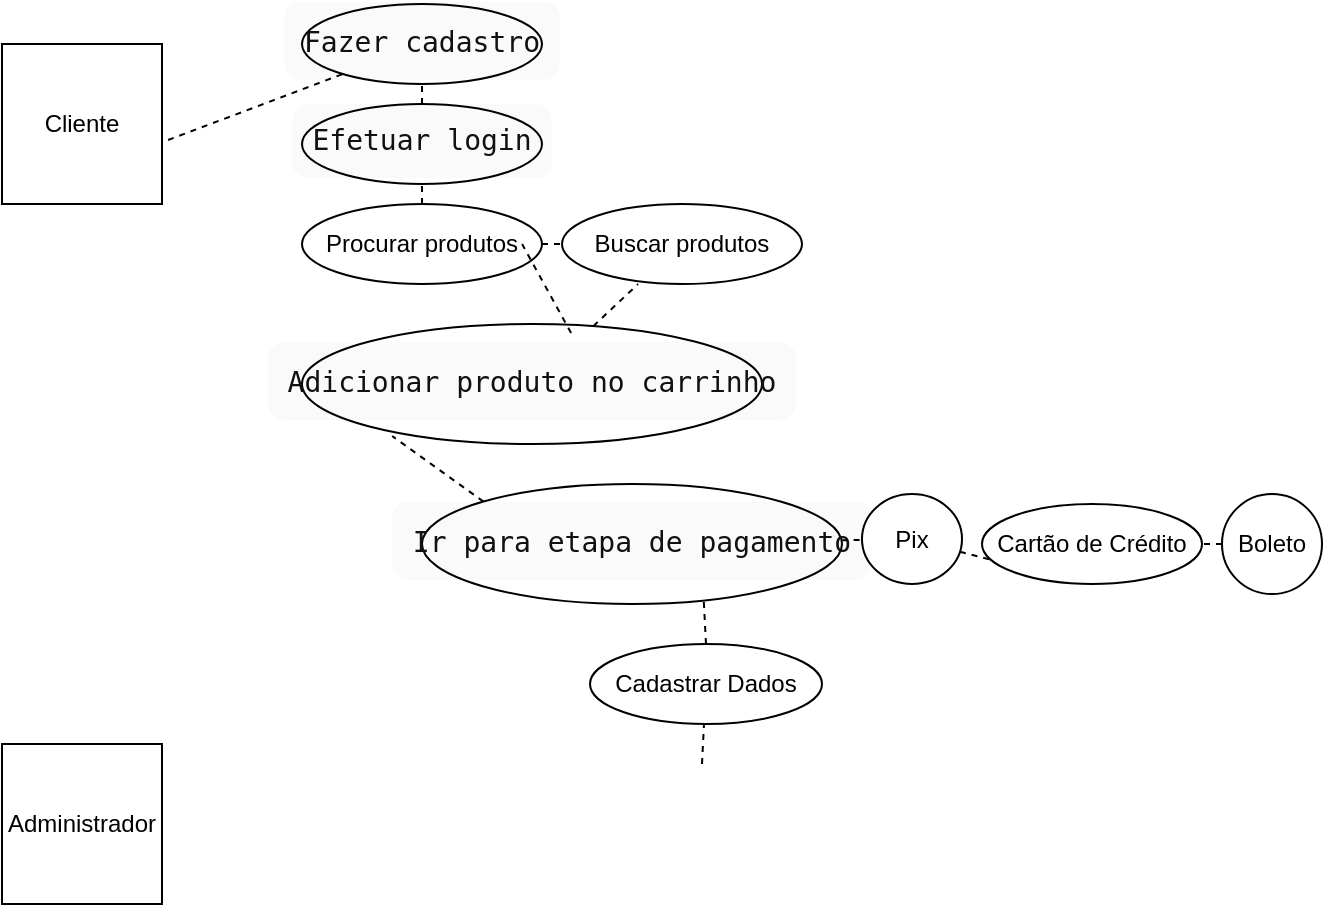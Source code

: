 <mxfile version="21.3.2" type="github">
  <diagram id="C5RBs43oDa-KdzZeNtuy" name="Page-1">
    <mxGraphModel dx="880" dy="484" grid="1" gridSize="10" guides="1" tooltips="1" connect="1" arrows="1" fold="1" page="1" pageScale="1" pageWidth="827" pageHeight="1169" math="0" shadow="0">
      <root>
        <mxCell id="WIyWlLk6GJQsqaUBKTNV-0" />
        <mxCell id="WIyWlLk6GJQsqaUBKTNV-1" parent="WIyWlLk6GJQsqaUBKTNV-0" />
        <mxCell id="Yz_YMTADk8fAuH2BRuFK-0" value="&lt;font style=&quot;vertical-align: inherit;&quot;&gt;&lt;font style=&quot;vertical-align: inherit;&quot;&gt;Administrador&lt;/font&gt;&lt;/font&gt;" style="whiteSpace=wrap;html=1;aspect=fixed;" vertex="1" parent="WIyWlLk6GJQsqaUBKTNV-1">
          <mxGeometry x="120" y="410" width="80" height="80" as="geometry" />
        </mxCell>
        <mxCell id="Yz_YMTADk8fAuH2BRuFK-1" value="&lt;font style=&quot;vertical-align: inherit;&quot;&gt;&lt;font style=&quot;vertical-align: inherit;&quot;&gt;Cliente&lt;/font&gt;&lt;/font&gt;" style="whiteSpace=wrap;html=1;aspect=fixed;" vertex="1" parent="WIyWlLk6GJQsqaUBKTNV-1">
          <mxGeometry x="120" y="60" width="80" height="80" as="geometry" />
        </mxCell>
        <mxCell id="Yz_YMTADk8fAuH2BRuFK-3" value="" style="endArrow=none;dashed=1;html=1;rounded=0;exitX=1.038;exitY=0.6;exitDx=0;exitDy=0;exitPerimeter=0;" edge="1" parent="WIyWlLk6GJQsqaUBKTNV-1" source="Yz_YMTADk8fAuH2BRuFK-1" target="Yz_YMTADk8fAuH2BRuFK-4">
          <mxGeometry width="50" height="50" relative="1" as="geometry">
            <mxPoint x="390" y="280" as="sourcePoint" />
            <mxPoint x="320" y="120" as="targetPoint" />
          </mxGeometry>
        </mxCell>
        <mxCell id="Yz_YMTADk8fAuH2BRuFK-4" value="&lt;pre style=&quot;margin-top: 0px; margin-bottom: 4px; background: rgba(0, 0, 0, 0.02); border-radius: 8px; padding: 10px; box-sizing: border-box; border: 1px solid var(--cib-color-neutral-stroke); color: rgb(17, 17, 17); font-size: 16px; text-align: start;&quot;&gt;&lt;code style=&quot;font-size: 14px;&quot; class=&quot;language-uml&quot;&gt;Fazer cadastro&lt;/code&gt;&lt;/pre&gt;" style="ellipse;whiteSpace=wrap;html=1;" vertex="1" parent="WIyWlLk6GJQsqaUBKTNV-1">
          <mxGeometry x="270" y="40" width="120" height="40" as="geometry" />
        </mxCell>
        <mxCell id="Yz_YMTADk8fAuH2BRuFK-5" value="&lt;pre style=&quot;margin-top: 0px; margin-bottom: 4px; background: rgba(0, 0, 0, 0.02); border-radius: 8px; padding: 10px; box-sizing: border-box; border: 1px solid var(--cib-color-neutral-stroke); color: rgb(17, 17, 17); text-align: start;&quot;&gt;&lt;span style=&quot;font-size: 14px;&quot;&gt;&lt;font style=&quot;vertical-align: inherit;&quot;&gt;&lt;font style=&quot;vertical-align: inherit;&quot;&gt;Efetuar login&lt;/font&gt;&lt;/font&gt;&lt;/span&gt;&lt;/pre&gt;" style="ellipse;whiteSpace=wrap;html=1;" vertex="1" parent="WIyWlLk6GJQsqaUBKTNV-1">
          <mxGeometry x="270" y="90" width="120" height="40" as="geometry" />
        </mxCell>
        <mxCell id="Yz_YMTADk8fAuH2BRuFK-6" value="" style="endArrow=none;dashed=1;html=1;rounded=0;exitX=0.5;exitY=0;exitDx=0;exitDy=0;" edge="1" parent="WIyWlLk6GJQsqaUBKTNV-1" source="Yz_YMTADk8fAuH2BRuFK-5" target="Yz_YMTADk8fAuH2BRuFK-4">
          <mxGeometry width="50" height="50" relative="1" as="geometry">
            <mxPoint x="370" y="130" as="sourcePoint" />
            <mxPoint x="440" y="230" as="targetPoint" />
            <Array as="points" />
          </mxGeometry>
        </mxCell>
        <mxCell id="Yz_YMTADk8fAuH2BRuFK-7" value="" style="endArrow=none;dashed=1;html=1;rounded=0;entryX=0.5;entryY=1;entryDx=0;entryDy=0;" edge="1" parent="WIyWlLk6GJQsqaUBKTNV-1" target="Yz_YMTADk8fAuH2BRuFK-5">
          <mxGeometry width="50" height="50" relative="1" as="geometry">
            <mxPoint x="330" y="140" as="sourcePoint" />
            <mxPoint x="440" y="230" as="targetPoint" />
          </mxGeometry>
        </mxCell>
        <mxCell id="Yz_YMTADk8fAuH2BRuFK-8" value="&lt;font style=&quot;vertical-align: inherit;&quot;&gt;&lt;font style=&quot;vertical-align: inherit;&quot;&gt;Procurar produtos&lt;/font&gt;&lt;/font&gt;" style="ellipse;whiteSpace=wrap;html=1;" vertex="1" parent="WIyWlLk6GJQsqaUBKTNV-1">
          <mxGeometry x="270" y="140" width="120" height="40" as="geometry" />
        </mxCell>
        <mxCell id="Yz_YMTADk8fAuH2BRuFK-9" value="&lt;font style=&quot;vertical-align: inherit;&quot;&gt;&lt;font style=&quot;vertical-align: inherit;&quot;&gt;Buscar produtos&lt;/font&gt;&lt;/font&gt;" style="ellipse;whiteSpace=wrap;html=1;" vertex="1" parent="WIyWlLk6GJQsqaUBKTNV-1">
          <mxGeometry x="400" y="140" width="120" height="40" as="geometry" />
        </mxCell>
        <mxCell id="Yz_YMTADk8fAuH2BRuFK-10" value="" style="endArrow=none;dashed=1;html=1;rounded=0;" edge="1" parent="WIyWlLk6GJQsqaUBKTNV-1" source="Yz_YMTADk8fAuH2BRuFK-8" target="Yz_YMTADk8fAuH2BRuFK-9">
          <mxGeometry width="50" height="50" relative="1" as="geometry">
            <mxPoint x="390" y="280" as="sourcePoint" />
            <mxPoint x="440" y="230" as="targetPoint" />
          </mxGeometry>
        </mxCell>
        <mxCell id="Yz_YMTADk8fAuH2BRuFK-11" value="&lt;pre style=&quot;margin-top: 0px; margin-bottom: 4px; background: rgba(0, 0, 0, 0.02); border-radius: 8px; padding: 10px; box-sizing: border-box; border: 1px solid var(--cib-color-neutral-stroke); color: rgb(17, 17, 17); font-size: 16px; text-align: start;&quot;&gt;&lt;code style=&quot;font-size: 14px;&quot; class=&quot;language-uml&quot;&gt;Adicionar produto no carrinho&lt;/code&gt;&lt;/pre&gt;" style="ellipse;whiteSpace=wrap;html=1;" vertex="1" parent="WIyWlLk6GJQsqaUBKTNV-1">
          <mxGeometry x="270" y="200" width="230" height="60" as="geometry" />
        </mxCell>
        <mxCell id="Yz_YMTADk8fAuH2BRuFK-13" value="" style="endArrow=none;dashed=1;html=1;rounded=0;entryX=0.917;entryY=0.5;entryDx=0;entryDy=0;entryPerimeter=0;exitX=0.585;exitY=0.075;exitDx=0;exitDy=0;exitPerimeter=0;" edge="1" parent="WIyWlLk6GJQsqaUBKTNV-1" source="Yz_YMTADk8fAuH2BRuFK-11" target="Yz_YMTADk8fAuH2BRuFK-8">
          <mxGeometry width="50" height="50" relative="1" as="geometry">
            <mxPoint x="390" y="280" as="sourcePoint" />
            <mxPoint x="440" y="230" as="targetPoint" />
          </mxGeometry>
        </mxCell>
        <mxCell id="Yz_YMTADk8fAuH2BRuFK-14" value="" style="endArrow=none;dashed=1;html=1;rounded=0;entryX=0.317;entryY=1;entryDx=0;entryDy=0;entryPerimeter=0;" edge="1" parent="WIyWlLk6GJQsqaUBKTNV-1" source="Yz_YMTADk8fAuH2BRuFK-11" target="Yz_YMTADk8fAuH2BRuFK-9">
          <mxGeometry width="50" height="50" relative="1" as="geometry">
            <mxPoint x="390" y="290" as="sourcePoint" />
            <mxPoint x="440" y="240" as="targetPoint" />
          </mxGeometry>
        </mxCell>
        <mxCell id="Yz_YMTADk8fAuH2BRuFK-15" value="" style="endArrow=none;dashed=1;html=1;rounded=0;entryX=0.196;entryY=0.933;entryDx=0;entryDy=0;entryPerimeter=0;exitX=0;exitY=0;exitDx=0;exitDy=0;" edge="1" parent="WIyWlLk6GJQsqaUBKTNV-1" source="Yz_YMTADk8fAuH2BRuFK-16" target="Yz_YMTADk8fAuH2BRuFK-11">
          <mxGeometry width="50" height="50" relative="1" as="geometry">
            <mxPoint x="360" y="290" as="sourcePoint" />
            <mxPoint x="440" y="240" as="targetPoint" />
          </mxGeometry>
        </mxCell>
        <mxCell id="Yz_YMTADk8fAuH2BRuFK-16" value="&lt;pre style=&quot;margin-top: 0px; margin-bottom: 4px; background: rgba(0, 0, 0, 0.02); border-radius: 8px; padding: 10px; box-sizing: border-box; border: 1px solid var(--cib-color-neutral-stroke); color: rgb(17, 17, 17); font-size: 16px; text-align: start;&quot;&gt;&lt;code style=&quot;font-size: 14px;&quot; class=&quot;language-uml&quot;&gt;Ir para etapa de pagamento&lt;/code&gt;&lt;/pre&gt;" style="ellipse;whiteSpace=wrap;html=1;" vertex="1" parent="WIyWlLk6GJQsqaUBKTNV-1">
          <mxGeometry x="330" y="280" width="210" height="60" as="geometry" />
        </mxCell>
        <mxCell id="Yz_YMTADk8fAuH2BRuFK-19" value="Pix" style="ellipse;whiteSpace=wrap;html=1;" vertex="1" parent="WIyWlLk6GJQsqaUBKTNV-1">
          <mxGeometry x="550" y="285" width="50" height="45" as="geometry" />
        </mxCell>
        <mxCell id="Yz_YMTADk8fAuH2BRuFK-20" value="Cartão de Crédito" style="ellipse;whiteSpace=wrap;html=1;" vertex="1" parent="WIyWlLk6GJQsqaUBKTNV-1">
          <mxGeometry x="610" y="290" width="110" height="40" as="geometry" />
        </mxCell>
        <mxCell id="Yz_YMTADk8fAuH2BRuFK-21" value="Boleto" style="ellipse;whiteSpace=wrap;html=1;" vertex="1" parent="WIyWlLk6GJQsqaUBKTNV-1">
          <mxGeometry x="730" y="285" width="50" height="50" as="geometry" />
        </mxCell>
        <mxCell id="Yz_YMTADk8fAuH2BRuFK-22" value="" style="endArrow=none;dashed=1;html=1;rounded=0;" edge="1" parent="WIyWlLk6GJQsqaUBKTNV-1" source="Yz_YMTADk8fAuH2BRuFK-16" target="Yz_YMTADk8fAuH2BRuFK-19">
          <mxGeometry width="50" height="50" relative="1" as="geometry">
            <mxPoint x="510" y="290" as="sourcePoint" />
            <mxPoint x="560" y="240" as="targetPoint" />
          </mxGeometry>
        </mxCell>
        <mxCell id="Yz_YMTADk8fAuH2BRuFK-23" value="" style="endArrow=none;dashed=1;html=1;rounded=0;entryX=0.045;entryY=0.7;entryDx=0;entryDy=0;entryPerimeter=0;" edge="1" parent="WIyWlLk6GJQsqaUBKTNV-1" source="Yz_YMTADk8fAuH2BRuFK-19" target="Yz_YMTADk8fAuH2BRuFK-20">
          <mxGeometry width="50" height="50" relative="1" as="geometry">
            <mxPoint x="510" y="290" as="sourcePoint" />
            <mxPoint x="560" y="240" as="targetPoint" />
          </mxGeometry>
        </mxCell>
        <mxCell id="Yz_YMTADk8fAuH2BRuFK-24" value="" style="endArrow=none;dashed=1;html=1;rounded=0;" edge="1" parent="WIyWlLk6GJQsqaUBKTNV-1" source="Yz_YMTADk8fAuH2BRuFK-21" target="Yz_YMTADk8fAuH2BRuFK-20">
          <mxGeometry width="50" height="50" relative="1" as="geometry">
            <mxPoint x="510" y="290" as="sourcePoint" />
            <mxPoint x="560" y="240" as="targetPoint" />
          </mxGeometry>
        </mxCell>
        <mxCell id="Yz_YMTADk8fAuH2BRuFK-25" value="" style="endArrow=none;dashed=1;html=1;rounded=0;entryX=0.671;entryY=0.983;entryDx=0;entryDy=0;entryPerimeter=0;exitX=0.5;exitY=0;exitDx=0;exitDy=0;" edge="1" parent="WIyWlLk6GJQsqaUBKTNV-1" source="Yz_YMTADk8fAuH2BRuFK-26" target="Yz_YMTADk8fAuH2BRuFK-16">
          <mxGeometry width="50" height="50" relative="1" as="geometry">
            <mxPoint x="470" y="370" as="sourcePoint" />
            <mxPoint x="560" y="240" as="targetPoint" />
          </mxGeometry>
        </mxCell>
        <mxCell id="Yz_YMTADk8fAuH2BRuFK-26" value="Cadastrar Dados" style="ellipse;whiteSpace=wrap;html=1;" vertex="1" parent="WIyWlLk6GJQsqaUBKTNV-1">
          <mxGeometry x="414" y="360" width="116" height="40" as="geometry" />
        </mxCell>
        <mxCell id="Yz_YMTADk8fAuH2BRuFK-27" value="" style="endArrow=none;dashed=1;html=1;rounded=0;" edge="1" parent="WIyWlLk6GJQsqaUBKTNV-1" target="Yz_YMTADk8fAuH2BRuFK-26">
          <mxGeometry width="50" height="50" relative="1" as="geometry">
            <mxPoint x="470" y="420" as="sourcePoint" />
            <mxPoint x="560" y="240" as="targetPoint" />
          </mxGeometry>
        </mxCell>
      </root>
    </mxGraphModel>
  </diagram>
</mxfile>
